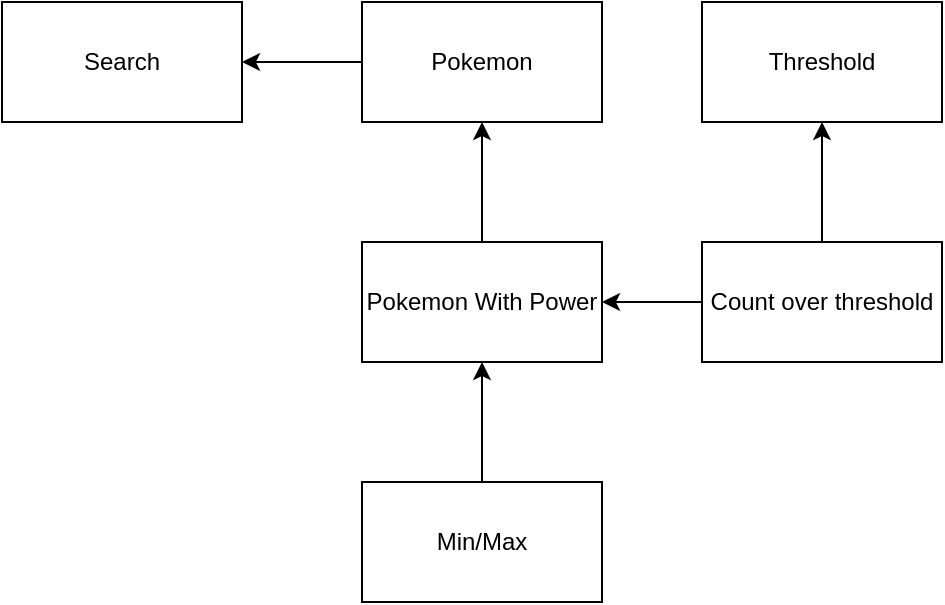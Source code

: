 <mxfile>
    <diagram id="dX70Z_o4QMl8dTS2GB6D" name="Page-1">
        <mxGraphModel dx="983" dy="1074" grid="1" gridSize="10" guides="1" tooltips="1" connect="1" arrows="1" fold="1" page="1" pageScale="1" pageWidth="827" pageHeight="1169" math="0" shadow="0">
            <root>
                <mxCell id="0"/>
                <mxCell id="1" parent="0"/>
                <mxCell id="11" style="edgeStyle=none;html=1;exitX=0;exitY=0.5;exitDx=0;exitDy=0;entryX=1;entryY=0.5;entryDx=0;entryDy=0;" edge="1" parent="1" source="2" target="3">
                    <mxGeometry relative="1" as="geometry"/>
                </mxCell>
                <mxCell id="2" value="Pokemon" style="rounded=0;whiteSpace=wrap;html=1;" vertex="1" parent="1">
                    <mxGeometry x="200" y="80" width="120" height="60" as="geometry"/>
                </mxCell>
                <mxCell id="3" value="Search" style="rounded=0;whiteSpace=wrap;html=1;" vertex="1" parent="1">
                    <mxGeometry x="20" y="80" width="120" height="60" as="geometry"/>
                </mxCell>
                <mxCell id="9" style="edgeStyle=none;html=1;entryX=0.5;entryY=1;entryDx=0;entryDy=0;" edge="1" parent="1" source="5" target="2">
                    <mxGeometry relative="1" as="geometry"/>
                </mxCell>
                <mxCell id="5" value="Pokemon With Power" style="rounded=0;whiteSpace=wrap;html=1;" vertex="1" parent="1">
                    <mxGeometry x="200" y="200" width="120" height="60" as="geometry"/>
                </mxCell>
                <mxCell id="10" style="edgeStyle=none;html=1;entryX=0.5;entryY=1;entryDx=0;entryDy=0;" edge="1" parent="1" source="6" target="5">
                    <mxGeometry relative="1" as="geometry"/>
                </mxCell>
                <mxCell id="6" value="Min/Max" style="rounded=0;whiteSpace=wrap;html=1;" vertex="1" parent="1">
                    <mxGeometry x="200" y="320" width="120" height="60" as="geometry"/>
                </mxCell>
                <mxCell id="7" value="Threshold" style="rounded=0;whiteSpace=wrap;html=1;" vertex="1" parent="1">
                    <mxGeometry x="370" y="80" width="120" height="60" as="geometry"/>
                </mxCell>
                <mxCell id="13" style="edgeStyle=none;html=1;entryX=0.5;entryY=1;entryDx=0;entryDy=0;" edge="1" parent="1" source="12" target="7">
                    <mxGeometry relative="1" as="geometry"/>
                </mxCell>
                <mxCell id="14" style="edgeStyle=none;html=1;entryX=1;entryY=0.5;entryDx=0;entryDy=0;" edge="1" parent="1" source="12" target="5">
                    <mxGeometry relative="1" as="geometry"/>
                </mxCell>
                <mxCell id="12" value="Count over threshold" style="rounded=0;whiteSpace=wrap;html=1;" vertex="1" parent="1">
                    <mxGeometry x="370" y="200" width="120" height="60" as="geometry"/>
                </mxCell>
            </root>
        </mxGraphModel>
    </diagram>
</mxfile>